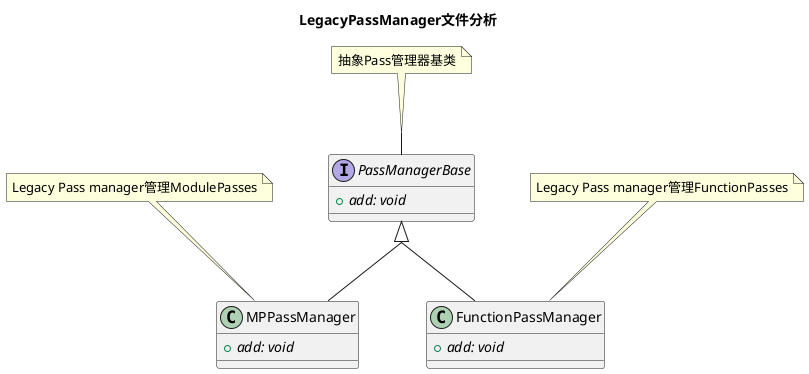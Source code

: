 @startuml

title "LegacyPassManager文件分析"

skinparam groupInheritance 2

interface PassManagerBase {
  {abstract} + add: void
}

class MPPassManager {
  {abstract} + add: void
}

class FunctionPassManager {
  {abstract} + add: void
}

' 类关系
PassManagerBase                       <|-down-            MPPassManager
PassManagerBase                       <|-down-            FunctionPassManager

' 注释
note "抽象Pass管理器基类" as note_PMBase_spec

note "Legacy Pass manager管理ModulePasses" as note_MP_spec

note "Legacy Pass manager管理FunctionPasses" as note_FMP_spec


note_PMBase_spec                      ..                  PassManagerBase
note_MP_spec                          ..                  MPPassManager
note_FMP_spec                         ..                  FunctionPassManager


@enduml
